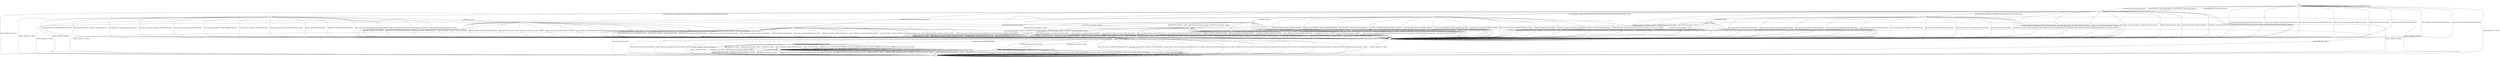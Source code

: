 digraph h4 {
s0 [label="s0"];
s1 [label="s1"];
s2 [label="s2"];
s3 [label="s3"];
s4 [label="s4"];
s5 [label="s5"];
s6 [label="s6"];
s7 [label="s7"];
s8 [label="s8"];
s9 [label="s9"];
s10 [label="s10"];
s11 [label="s11"];
s12 [label="s12"];
s13 [label="s13"];
s14 [label="s14"];
s15 [label="s15"];
s16 [label="s16"];
s0 -> s1 [label="ECDH_CLIENT_HELLO / HELLO_VERIFY_REQUEST"];
s0 -> s2 [label="ECDH_CLIENT_KEY_EXCHANGE / Alert(FATAL,UNEXPECTED_MESSAGE)"];
s0 -> s1 [label="DH_CLIENT_HELLO / HELLO_VERIFY_REQUEST"];
s0 -> s2 [label="DH_CLIENT_KEY_EXCHANGE / Alert(FATAL,UNEXPECTED_MESSAGE)"];
s0 -> s1 [label="PSK_CLIENT_HELLO / HELLO_VERIFY_REQUEST"];
s0 -> s2 [label="PSK_CLIENT_KEY_EXCHANGE / Alert(FATAL,UNEXPECTED_MESSAGE)"];
s0 -> s1 [label="RSA_CLIENT_HELLO / HELLO_VERIFY_REQUEST"];
s0 -> s2 [label="RSA_CLIENT_KEY_EXCHANGE / Alert(FATAL,UNEXPECTED_MESSAGE)"];
s0 -> s3 [label="CHANGE_CIPHER_SPEC / TIMEOUT"];
s0 -> s2 [label="FINISHED / Alert(FATAL,INTERNAL_ERROR)"];
s0 -> s0 [label="APPLICATION / Alert(FATAL,UNEXPECTED_MESSAGE)"];
s0 -> s2 [label="CERTIFICATE / Alert(FATAL,UNEXPECTED_MESSAGE)"];
s0 -> s2 [label="EMPTY_CERTIFICATE / Alert(FATAL,UNEXPECTED_MESSAGE)"];
s0 -> s2 [label="CERTIFICATE_VERIFY / Alert(FATAL,UNEXPECTED_MESSAGE)"];
s0 -> s0 [label="Alert(WARNING,CLOSE_NOTIFY) / TIMEOUT"];
s0 -> s0 [label="Alert(FATAL,UNEXPECTED_MESSAGE) / TIMEOUT"];
s1 -> s4 [label="ECDH_CLIENT_HELLO / SERVER_HELLO,CERTIFICATE,ECDHE_SERVER_KEY_EXCHANGE,CERTIFICATE_REQUEST,SERVER_HELLO_DONE"];
s1 -> s2 [label="ECDH_CLIENT_KEY_EXCHANGE / Alert(FATAL,UNEXPECTED_MESSAGE)"];
s1 -> s13 [label="DH_CLIENT_HELLO / SERVER_HELLO,CERTIFICATE,DHE_SERVER_KEY_EXCHANGE,CERTIFICATE_REQUEST,SERVER_HELLO_DONE"];
s1 -> s2 [label="DH_CLIENT_KEY_EXCHANGE / Alert(FATAL,UNEXPECTED_MESSAGE)"];
s1 -> s5 [label="PSK_CLIENT_HELLO / SERVER_HELLO,SERVER_HELLO_DONE"];
s1 -> s2 [label="PSK_CLIENT_KEY_EXCHANGE / Alert(FATAL,UNEXPECTED_MESSAGE)"];
s1 -> s15 [label="RSA_CLIENT_HELLO / SERVER_HELLO,CERTIFICATE,CERTIFICATE_REQUEST,SERVER_HELLO_DONE"];
s1 -> s2 [label="RSA_CLIENT_KEY_EXCHANGE / Alert(FATAL,UNEXPECTED_MESSAGE)"];
s1 -> s3 [label="CHANGE_CIPHER_SPEC / TIMEOUT"];
s1 -> s2 [label="FINISHED / Alert(FATAL,INTERNAL_ERROR)"];
s1 -> s2 [label="APPLICATION / Alert(FATAL,UNEXPECTED_MESSAGE)"];
s1 -> s2 [label="CERTIFICATE / Alert(FATAL,UNEXPECTED_MESSAGE)"];
s1 -> s2 [label="EMPTY_CERTIFICATE / Alert(FATAL,UNEXPECTED_MESSAGE)"];
s1 -> s2 [label="CERTIFICATE_VERIFY / Alert(FATAL,UNEXPECTED_MESSAGE)"];
s1 -> s2 [label="Alert(WARNING,CLOSE_NOTIFY) / TIMEOUT"];
s1 -> s2 [label="Alert(FATAL,UNEXPECTED_MESSAGE) / TIMEOUT"];
s2 -> s2 [label="ECDH_CLIENT_HELLO / TIMEOUT"];
s2 -> s2 [label="ECDH_CLIENT_KEY_EXCHANGE / TIMEOUT"];
s2 -> s2 [label="DH_CLIENT_HELLO / TIMEOUT"];
s2 -> s2 [label="DH_CLIENT_KEY_EXCHANGE / TIMEOUT"];
s2 -> s2 [label="PSK_CLIENT_HELLO / TIMEOUT"];
s2 -> s2 [label="PSK_CLIENT_KEY_EXCHANGE / TIMEOUT"];
s2 -> s2 [label="RSA_CLIENT_HELLO / TIMEOUT"];
s2 -> s2 [label="RSA_CLIENT_KEY_EXCHANGE / TIMEOUT"];
s2 -> s3 [label="CHANGE_CIPHER_SPEC / TIMEOUT"];
s2 -> s2 [label="FINISHED / TIMEOUT"];
s2 -> s2 [label="APPLICATION / Alert(FATAL,UNEXPECTED_MESSAGE)"];
s2 -> s2 [label="CERTIFICATE / TIMEOUT"];
s2 -> s2 [label="EMPTY_CERTIFICATE / TIMEOUT"];
s2 -> s2 [label="CERTIFICATE_VERIFY / TIMEOUT"];
s2 -> s2 [label="Alert(WARNING,CLOSE_NOTIFY) / TIMEOUT"];
s2 -> s2 [label="Alert(FATAL,UNEXPECTED_MESSAGE) / TIMEOUT"];
s3 -> s3 [label="ECDH_CLIENT_HELLO / TIMEOUT"];
s3 -> s3 [label="ECDH_CLIENT_KEY_EXCHANGE / TIMEOUT"];
s3 -> s3 [label="DH_CLIENT_HELLO / TIMEOUT"];
s3 -> s3 [label="DH_CLIENT_KEY_EXCHANGE / TIMEOUT"];
s3 -> s3 [label="PSK_CLIENT_HELLO / TIMEOUT"];
s3 -> s3 [label="PSK_CLIENT_KEY_EXCHANGE / TIMEOUT"];
s3 -> s3 [label="RSA_CLIENT_HELLO / TIMEOUT"];
s3 -> s3 [label="RSA_CLIENT_KEY_EXCHANGE / TIMEOUT"];
s3 -> s3 [label="CHANGE_CIPHER_SPEC / TIMEOUT"];
s3 -> s3 [label="FINISHED / TIMEOUT"];
s3 -> s3 [label="APPLICATION / TIMEOUT"];
s3 -> s3 [label="CERTIFICATE / TIMEOUT"];
s3 -> s3 [label="EMPTY_CERTIFICATE / TIMEOUT"];
s3 -> s3 [label="CERTIFICATE_VERIFY / TIMEOUT"];
s3 -> s3 [label="Alert(WARNING,CLOSE_NOTIFY) / TIMEOUT"];
s3 -> s3 [label="Alert(FATAL,UNEXPECTED_MESSAGE) / TIMEOUT"];
s4 -> s2 [label="ECDH_CLIENT_HELLO / Alert(FATAL,UNEXPECTED_MESSAGE)"];
s4 -> s2 [label="ECDH_CLIENT_KEY_EXCHANGE / Alert(FATAL,UNEXPECTED_MESSAGE)"];
s4 -> s2 [label="DH_CLIENT_HELLO / Alert(FATAL,UNEXPECTED_MESSAGE)"];
s4 -> s2 [label="DH_CLIENT_KEY_EXCHANGE / Alert(FATAL,UNEXPECTED_MESSAGE)"];
s4 -> s2 [label="PSK_CLIENT_HELLO / Alert(FATAL,UNEXPECTED_MESSAGE)"];
s4 -> s2 [label="PSK_CLIENT_KEY_EXCHANGE / Alert(FATAL,UNEXPECTED_MESSAGE)"];
s4 -> s2 [label="RSA_CLIENT_HELLO / Alert(FATAL,UNEXPECTED_MESSAGE)"];
s4 -> s2 [label="RSA_CLIENT_KEY_EXCHANGE / Alert(FATAL,UNEXPECTED_MESSAGE)"];
s4 -> s3 [label="CHANGE_CIPHER_SPEC / TIMEOUT"];
s4 -> s2 [label="FINISHED / Alert(FATAL,INTERNAL_ERROR)"];
s4 -> s2 [label="APPLICATION / Alert(FATAL,UNEXPECTED_MESSAGE)"];
s4 -> s6 [label="CERTIFICATE / TIMEOUT"];
s4 -> s2 [label="EMPTY_CERTIFICATE / Alert(FATAL,HANDSHAKE_FAILURE)"];
s4 -> s2 [label="CERTIFICATE_VERIFY / Alert(FATAL,UNEXPECTED_MESSAGE)"];
s4 -> s2 [label="Alert(WARNING,CLOSE_NOTIFY) / TIMEOUT"];
s4 -> s2 [label="Alert(FATAL,UNEXPECTED_MESSAGE) / TIMEOUT"];
s5 -> s2 [label="ECDH_CLIENT_HELLO / Alert(FATAL,UNEXPECTED_MESSAGE)"];
s5 -> s2 [label="ECDH_CLIENT_KEY_EXCHANGE / Alert(FATAL,DECODE_ERROR)"];
s5 -> s2 [label="DH_CLIENT_HELLO / Alert(FATAL,UNEXPECTED_MESSAGE)"];
s5 -> s2 [label="DH_CLIENT_KEY_EXCHANGE / Alert(FATAL,DECODE_ERROR)"];
s5 -> s2 [label="PSK_CLIENT_HELLO / Alert(FATAL,UNEXPECTED_MESSAGE)"];
s5 -> s7 [label="PSK_CLIENT_KEY_EXCHANGE / TIMEOUT"];
s5 -> s2 [label="RSA_CLIENT_HELLO / Alert(FATAL,UNEXPECTED_MESSAGE)"];
s5 -> s2 [label="RSA_CLIENT_KEY_EXCHANGE / Alert(FATAL,DECODE_ERROR)"];
s5 -> s3 [label="CHANGE_CIPHER_SPEC / TIMEOUT"];
s5 -> s2 [label="FINISHED / Alert(FATAL,INTERNAL_ERROR)"];
s5 -> s2 [label="APPLICATION / Alert(FATAL,UNEXPECTED_MESSAGE)"];
s5 -> s2 [label="CERTIFICATE / Alert(FATAL,UNEXPECTED_MESSAGE)"];
s5 -> s2 [label="EMPTY_CERTIFICATE / Alert(FATAL,UNEXPECTED_MESSAGE)"];
s5 -> s2 [label="CERTIFICATE_VERIFY / Alert(FATAL,UNEXPECTED_MESSAGE)"];
s5 -> s2 [label="Alert(WARNING,CLOSE_NOTIFY) / TIMEOUT"];
s5 -> s2 [label="Alert(FATAL,UNEXPECTED_MESSAGE) / TIMEOUT"];
s6 -> s2 [label="ECDH_CLIENT_HELLO / Alert(FATAL,UNEXPECTED_MESSAGE)"];
s6 -> s8 [label="ECDH_CLIENT_KEY_EXCHANGE / TIMEOUT"];
s6 -> s2 [label="DH_CLIENT_HELLO / Alert(FATAL,UNEXPECTED_MESSAGE)"];
s6 -> s2 [label="DH_CLIENT_KEY_EXCHANGE / Alert(FATAL,DECODE_ERROR)"];
s6 -> s2 [label="PSK_CLIENT_HELLO / Alert(FATAL,UNEXPECTED_MESSAGE)"];
s6 -> s2 [label="PSK_CLIENT_KEY_EXCHANGE / Alert(FATAL,DECODE_ERROR)"];
s6 -> s2 [label="RSA_CLIENT_HELLO / Alert(FATAL,UNEXPECTED_MESSAGE)"];
s6 -> s2 [label="RSA_CLIENT_KEY_EXCHANGE / Alert(FATAL,DECODE_ERROR)"];
s6 -> s3 [label="CHANGE_CIPHER_SPEC / TIMEOUT"];
s6 -> s2 [label="FINISHED / Alert(FATAL,INTERNAL_ERROR)"];
s6 -> s2 [label="APPLICATION / Alert(FATAL,UNEXPECTED_MESSAGE)"];
s6 -> s2 [label="CERTIFICATE / Alert(FATAL,UNEXPECTED_MESSAGE)"];
s6 -> s2 [label="EMPTY_CERTIFICATE / Alert(FATAL,UNEXPECTED_MESSAGE)"];
s6 -> s2 [label="CERTIFICATE_VERIFY / Alert(FATAL,UNEXPECTED_MESSAGE)"];
s6 -> s2 [label="Alert(WARNING,CLOSE_NOTIFY) / TIMEOUT"];
s6 -> s2 [label="Alert(FATAL,UNEXPECTED_MESSAGE) / TIMEOUT"];
s7 -> s2 [label="ECDH_CLIENT_HELLO / Alert(FATAL,UNEXPECTED_MESSAGE)"];
s7 -> s2 [label="ECDH_CLIENT_KEY_EXCHANGE / Alert(FATAL,UNEXPECTED_MESSAGE)"];
s7 -> s2 [label="DH_CLIENT_HELLO / Alert(FATAL,UNEXPECTED_MESSAGE)"];
s7 -> s2 [label="DH_CLIENT_KEY_EXCHANGE / Alert(FATAL,UNEXPECTED_MESSAGE)"];
s7 -> s2 [label="PSK_CLIENT_HELLO / Alert(FATAL,UNEXPECTED_MESSAGE)"];
s7 -> s2 [label="PSK_CLIENT_KEY_EXCHANGE / Alert(FATAL,UNEXPECTED_MESSAGE)"];
s7 -> s2 [label="RSA_CLIENT_HELLO / Alert(FATAL,UNEXPECTED_MESSAGE)"];
s7 -> s2 [label="RSA_CLIENT_KEY_EXCHANGE / Alert(FATAL,UNEXPECTED_MESSAGE)"];
s7 -> s9 [label="CHANGE_CIPHER_SPEC / TIMEOUT"];
s7 -> s2 [label="FINISHED / Alert(FATAL,UNEXPECTED_MESSAGE)"];
s7 -> s2 [label="APPLICATION / Alert(FATAL,UNEXPECTED_MESSAGE)"];
s7 -> s2 [label="CERTIFICATE / Alert(FATAL,UNEXPECTED_MESSAGE)"];
s7 -> s2 [label="EMPTY_CERTIFICATE / Alert(FATAL,UNEXPECTED_MESSAGE)"];
s7 -> s2 [label="CERTIFICATE_VERIFY / Alert(FATAL,UNEXPECTED_MESSAGE)"];
s7 -> s2 [label="Alert(WARNING,CLOSE_NOTIFY) / TIMEOUT"];
s7 -> s2 [label="Alert(FATAL,UNEXPECTED_MESSAGE) / TIMEOUT"];
s8 -> s2 [label="ECDH_CLIENT_HELLO / Alert(FATAL,UNEXPECTED_MESSAGE)"];
s8 -> s2 [label="ECDH_CLIENT_KEY_EXCHANGE / Alert(FATAL,UNEXPECTED_MESSAGE)"];
s8 -> s2 [label="DH_CLIENT_HELLO / Alert(FATAL,UNEXPECTED_MESSAGE)"];
s8 -> s2 [label="DH_CLIENT_KEY_EXCHANGE / Alert(FATAL,UNEXPECTED_MESSAGE)"];
s8 -> s2 [label="PSK_CLIENT_HELLO / Alert(FATAL,UNEXPECTED_MESSAGE)"];
s8 -> s2 [label="PSK_CLIENT_KEY_EXCHANGE / Alert(FATAL,UNEXPECTED_MESSAGE)"];
s8 -> s2 [label="RSA_CLIENT_HELLO / Alert(FATAL,UNEXPECTED_MESSAGE)"];
s8 -> s2 [label="RSA_CLIENT_KEY_EXCHANGE / Alert(FATAL,UNEXPECTED_MESSAGE)"];
s8 -> s3 [label="CHANGE_CIPHER_SPEC / TIMEOUT"];
s8 -> s2 [label="FINISHED / Alert(FATAL,UNEXPECTED_MESSAGE)"];
s8 -> s2 [label="APPLICATION / Alert(FATAL,UNEXPECTED_MESSAGE)"];
s8 -> s2 [label="CERTIFICATE / Alert(FATAL,UNEXPECTED_MESSAGE)"];
s8 -> s2 [label="EMPTY_CERTIFICATE / Alert(FATAL,UNEXPECTED_MESSAGE)"];
s8 -> s7 [label="CERTIFICATE_VERIFY / TIMEOUT"];
s8 -> s2 [label="Alert(WARNING,CLOSE_NOTIFY) / TIMEOUT"];
s8 -> s2 [label="Alert(FATAL,UNEXPECTED_MESSAGE) / TIMEOUT"];
s9 -> s3 [label="ECDH_CLIENT_HELLO / Alert(FATAL,UNEXPECTED_MESSAGE)"];
s9 -> s3 [label="ECDH_CLIENT_KEY_EXCHANGE / Alert(FATAL,UNEXPECTED_MESSAGE)"];
s9 -> s3 [label="DH_CLIENT_HELLO / Alert(FATAL,UNEXPECTED_MESSAGE)"];
s9 -> s3 [label="DH_CLIENT_KEY_EXCHANGE / Alert(FATAL,UNEXPECTED_MESSAGE)"];
s9 -> s3 [label="PSK_CLIENT_HELLO / Alert(FATAL,UNEXPECTED_MESSAGE)"];
s9 -> s3 [label="PSK_CLIENT_KEY_EXCHANGE / Alert(FATAL,UNEXPECTED_MESSAGE)"];
s9 -> s3 [label="RSA_CLIENT_HELLO / Alert(FATAL,UNEXPECTED_MESSAGE)"];
s9 -> s3 [label="RSA_CLIENT_KEY_EXCHANGE / Alert(FATAL,UNEXPECTED_MESSAGE)"];
s9 -> s3 [label="CHANGE_CIPHER_SPEC / TIMEOUT"];
s9 -> s10 [label="FINISHED / CHANGE_CIPHER_SPEC,FINISHED"];
s9 -> s9 [label="APPLICATION / TIMEOUT"];
s9 -> s3 [label="CERTIFICATE / Alert(FATAL,UNEXPECTED_MESSAGE)"];
s9 -> s3 [label="EMPTY_CERTIFICATE / Alert(FATAL,UNEXPECTED_MESSAGE)"];
s9 -> s3 [label="CERTIFICATE_VERIFY / Alert(FATAL,UNEXPECTED_MESSAGE)"];
s9 -> s11 [label="Alert(WARNING,CLOSE_NOTIFY) / TIMEOUT"];
s9 -> s11 [label="Alert(FATAL,UNEXPECTED_MESSAGE) / TIMEOUT"];
s10 -> s12 [label="ECDH_CLIENT_HELLO / TIMEOUT"];
s10 -> s12 [label="ECDH_CLIENT_KEY_EXCHANGE / TIMEOUT"];
s10 -> s12 [label="DH_CLIENT_HELLO / TIMEOUT"];
s10 -> s12 [label="DH_CLIENT_KEY_EXCHANGE / TIMEOUT"];
s10 -> s12 [label="PSK_CLIENT_HELLO / TIMEOUT"];
s10 -> s12 [label="PSK_CLIENT_KEY_EXCHANGE / TIMEOUT"];
s10 -> s12 [label="RSA_CLIENT_HELLO / TIMEOUT"];
s10 -> s12 [label="RSA_CLIENT_KEY_EXCHANGE / TIMEOUT"];
s10 -> s3 [label="CHANGE_CIPHER_SPEC / TIMEOUT"];
s10 -> s10 [label="FINISHED / CHANGE_CIPHER_SPEC,FINISHED"];
s10 -> s10 [label="APPLICATION / TIMEOUT"];
s10 -> s12 [label="CERTIFICATE / TIMEOUT"];
s10 -> s12 [label="EMPTY_CERTIFICATE / TIMEOUT"];
s10 -> s12 [label="CERTIFICATE_VERIFY / TIMEOUT"];
s10 -> s3 [label="Alert(WARNING,CLOSE_NOTIFY) / TIMEOUT"];
s10 -> s3 [label="Alert(FATAL,UNEXPECTED_MESSAGE) / TIMEOUT"];
s11 -> s3 [label="ECDH_CLIENT_HELLO / Alert(FATAL,UNEXPECTED_MESSAGE)"];
s11 -> s3 [label="ECDH_CLIENT_KEY_EXCHANGE / Alert(FATAL,UNEXPECTED_MESSAGE)"];
s11 -> s3 [label="DH_CLIENT_HELLO / Alert(FATAL,UNEXPECTED_MESSAGE)"];
s11 -> s3 [label="DH_CLIENT_KEY_EXCHANGE / Alert(FATAL,UNEXPECTED_MESSAGE)"];
s11 -> s3 [label="PSK_CLIENT_HELLO / Alert(FATAL,UNEXPECTED_MESSAGE)"];
s11 -> s3 [label="PSK_CLIENT_KEY_EXCHANGE / Alert(FATAL,UNEXPECTED_MESSAGE)"];
s11 -> s3 [label="RSA_CLIENT_HELLO / Alert(FATAL,UNEXPECTED_MESSAGE)"];
s11 -> s3 [label="RSA_CLIENT_KEY_EXCHANGE / Alert(FATAL,UNEXPECTED_MESSAGE)"];
s11 -> s3 [label="CHANGE_CIPHER_SPEC / TIMEOUT"];
s11 -> s3 [label="FINISHED / CHANGE_CIPHER_SPEC,FINISHED"];
s11 -> s11 [label="APPLICATION / TIMEOUT"];
s11 -> s3 [label="CERTIFICATE / Alert(FATAL,UNEXPECTED_MESSAGE)"];
s11 -> s3 [label="EMPTY_CERTIFICATE / Alert(FATAL,UNEXPECTED_MESSAGE)"];
s11 -> s3 [label="CERTIFICATE_VERIFY / Alert(FATAL,UNEXPECTED_MESSAGE)"];
s11 -> s11 [label="Alert(WARNING,CLOSE_NOTIFY) / TIMEOUT"];
s11 -> s11 [label="Alert(FATAL,UNEXPECTED_MESSAGE) / TIMEOUT"];
s12 -> s12 [label="ECDH_CLIENT_HELLO / TIMEOUT"];
s12 -> s12 [label="ECDH_CLIENT_KEY_EXCHANGE / TIMEOUT"];
s12 -> s12 [label="DH_CLIENT_HELLO / TIMEOUT"];
s12 -> s12 [label="DH_CLIENT_KEY_EXCHANGE / TIMEOUT"];
s12 -> s12 [label="PSK_CLIENT_HELLO / TIMEOUT"];
s12 -> s12 [label="PSK_CLIENT_KEY_EXCHANGE / TIMEOUT"];
s12 -> s12 [label="RSA_CLIENT_HELLO / TIMEOUT"];
s12 -> s12 [label="RSA_CLIENT_KEY_EXCHANGE / TIMEOUT"];
s12 -> s3 [label="CHANGE_CIPHER_SPEC / TIMEOUT"];
s12 -> s12 [label="FINISHED / TIMEOUT"];
s12 -> s3 [label="APPLICATION / Alert(FATAL,UNEXPECTED_MESSAGE)"];
s12 -> s12 [label="CERTIFICATE / TIMEOUT"];
s12 -> s12 [label="EMPTY_CERTIFICATE / TIMEOUT"];
s12 -> s12 [label="CERTIFICATE_VERIFY / TIMEOUT"];
s12 -> s3 [label="Alert(WARNING,CLOSE_NOTIFY) / TIMEOUT"];
s12 -> s3 [label="Alert(FATAL,UNEXPECTED_MESSAGE) / TIMEOUT"];
s13 -> s2 [label="ECDH_CLIENT_HELLO / Alert(FATAL,UNEXPECTED_MESSAGE)"];
s13 -> s2 [label="ECDH_CLIENT_KEY_EXCHANGE / Alert(FATAL,UNEXPECTED_MESSAGE)"];
s13 -> s2 [label="DH_CLIENT_HELLO / Alert(FATAL,UNEXPECTED_MESSAGE)"];
s13 -> s2 [label="DH_CLIENT_KEY_EXCHANGE / Alert(FATAL,UNEXPECTED_MESSAGE)"];
s13 -> s2 [label="PSK_CLIENT_HELLO / Alert(FATAL,UNEXPECTED_MESSAGE)"];
s13 -> s2 [label="PSK_CLIENT_KEY_EXCHANGE / Alert(FATAL,UNEXPECTED_MESSAGE)"];
s13 -> s2 [label="RSA_CLIENT_HELLO / Alert(FATAL,UNEXPECTED_MESSAGE)"];
s13 -> s2 [label="RSA_CLIENT_KEY_EXCHANGE / Alert(FATAL,UNEXPECTED_MESSAGE)"];
s13 -> s3 [label="CHANGE_CIPHER_SPEC / TIMEOUT"];
s13 -> s2 [label="FINISHED / Alert(FATAL,INTERNAL_ERROR)"];
s13 -> s2 [label="APPLICATION / Alert(FATAL,UNEXPECTED_MESSAGE)"];
s13 -> s14 [label="CERTIFICATE / TIMEOUT"];
s13 -> s2 [label="EMPTY_CERTIFICATE / Alert(FATAL,HANDSHAKE_FAILURE)"];
s13 -> s2 [label="CERTIFICATE_VERIFY / Alert(FATAL,UNEXPECTED_MESSAGE)"];
s13 -> s2 [label="Alert(WARNING,CLOSE_NOTIFY) / TIMEOUT"];
s13 -> s2 [label="Alert(FATAL,UNEXPECTED_MESSAGE) / TIMEOUT"];
s14 -> s2 [label="ECDH_CLIENT_HELLO / Alert(FATAL,UNEXPECTED_MESSAGE)"];
s14 -> s2 [label="ECDH_CLIENT_KEY_EXCHANGE / Alert(FATAL,DECODE_ERROR)"];
s14 -> s2 [label="DH_CLIENT_HELLO / Alert(FATAL,UNEXPECTED_MESSAGE)"];
s14 -> s8 [label="DH_CLIENT_KEY_EXCHANGE / TIMEOUT"];
s14 -> s2 [label="PSK_CLIENT_HELLO / Alert(FATAL,UNEXPECTED_MESSAGE)"];
s14 -> s8 [label="PSK_CLIENT_KEY_EXCHANGE / TIMEOUT"];
s14 -> s2 [label="RSA_CLIENT_HELLO / Alert(FATAL,UNEXPECTED_MESSAGE)"];
s14 -> s8 [label="RSA_CLIENT_KEY_EXCHANGE / TIMEOUT"];
s14 -> s3 [label="CHANGE_CIPHER_SPEC / TIMEOUT"];
s14 -> s2 [label="FINISHED / Alert(FATAL,INTERNAL_ERROR)"];
s14 -> s2 [label="APPLICATION / Alert(FATAL,UNEXPECTED_MESSAGE)"];
s14 -> s2 [label="CERTIFICATE / Alert(FATAL,UNEXPECTED_MESSAGE)"];
s14 -> s2 [label="EMPTY_CERTIFICATE / Alert(FATAL,UNEXPECTED_MESSAGE)"];
s14 -> s2 [label="CERTIFICATE_VERIFY / Alert(FATAL,UNEXPECTED_MESSAGE)"];
s14 -> s2 [label="Alert(WARNING,CLOSE_NOTIFY) / TIMEOUT"];
s14 -> s2 [label="Alert(FATAL,UNEXPECTED_MESSAGE) / TIMEOUT"];
s15 -> s2 [label="ECDH_CLIENT_HELLO / Alert(FATAL,UNEXPECTED_MESSAGE)"];
s15 -> s2 [label="ECDH_CLIENT_KEY_EXCHANGE / Alert(FATAL,UNEXPECTED_MESSAGE)"];
s15 -> s2 [label="DH_CLIENT_HELLO / Alert(FATAL,UNEXPECTED_MESSAGE)"];
s15 -> s2 [label="DH_CLIENT_KEY_EXCHANGE / Alert(FATAL,UNEXPECTED_MESSAGE)"];
s15 -> s2 [label="PSK_CLIENT_HELLO / Alert(FATAL,UNEXPECTED_MESSAGE)"];
s15 -> s2 [label="PSK_CLIENT_KEY_EXCHANGE / Alert(FATAL,UNEXPECTED_MESSAGE)"];
s15 -> s2 [label="RSA_CLIENT_HELLO / Alert(FATAL,UNEXPECTED_MESSAGE)"];
s15 -> s2 [label="RSA_CLIENT_KEY_EXCHANGE / Alert(FATAL,UNEXPECTED_MESSAGE)"];
s15 -> s3 [label="CHANGE_CIPHER_SPEC / TIMEOUT"];
s15 -> s2 [label="FINISHED / Alert(FATAL,INTERNAL_ERROR)"];
s15 -> s2 [label="APPLICATION / Alert(FATAL,UNEXPECTED_MESSAGE)"];
s15 -> s16 [label="CERTIFICATE / TIMEOUT"];
s15 -> s2 [label="EMPTY_CERTIFICATE / Alert(FATAL,HANDSHAKE_FAILURE)"];
s15 -> s2 [label="CERTIFICATE_VERIFY / Alert(FATAL,UNEXPECTED_MESSAGE)"];
s15 -> s2 [label="Alert(WARNING,CLOSE_NOTIFY) / TIMEOUT"];
s15 -> s2 [label="Alert(FATAL,UNEXPECTED_MESSAGE) / TIMEOUT"];
s16 -> s2 [label="ECDH_CLIENT_HELLO / Alert(FATAL,UNEXPECTED_MESSAGE)"];
s16 -> s2 [label="ECDH_CLIENT_KEY_EXCHANGE / Alert(FATAL,DECODE_ERROR)"];
s16 -> s2 [label="DH_CLIENT_HELLO / Alert(FATAL,UNEXPECTED_MESSAGE)"];
s16 -> s2 [label="DH_CLIENT_KEY_EXCHANGE / Alert(FATAL,DECRYPT_ERROR)"];
s16 -> s2 [label="PSK_CLIENT_HELLO / Alert(FATAL,UNEXPECTED_MESSAGE)"];
s16 -> s8 [label="PSK_CLIENT_KEY_EXCHANGE / TIMEOUT"];
s16 -> s2 [label="RSA_CLIENT_HELLO / Alert(FATAL,UNEXPECTED_MESSAGE)"];
s16 -> s8 [label="RSA_CLIENT_KEY_EXCHANGE / TIMEOUT"];
s16 -> s3 [label="CHANGE_CIPHER_SPEC / TIMEOUT"];
s16 -> s2 [label="FINISHED / Alert(FATAL,INTERNAL_ERROR)"];
s16 -> s2 [label="APPLICATION / Alert(FATAL,UNEXPECTED_MESSAGE)"];
s16 -> s2 [label="CERTIFICATE / Alert(FATAL,UNEXPECTED_MESSAGE)"];
s16 -> s2 [label="EMPTY_CERTIFICATE / Alert(FATAL,UNEXPECTED_MESSAGE)"];
s16 -> s2 [label="CERTIFICATE_VERIFY / Alert(FATAL,UNEXPECTED_MESSAGE)"];
s16 -> s2 [label="Alert(WARNING,CLOSE_NOTIFY) / TIMEOUT"];
s16 -> s2 [label="Alert(FATAL,UNEXPECTED_MESSAGE) / TIMEOUT"];
__start0 [shape=none, label=""];
__start0 -> s0 [label=""];
}
